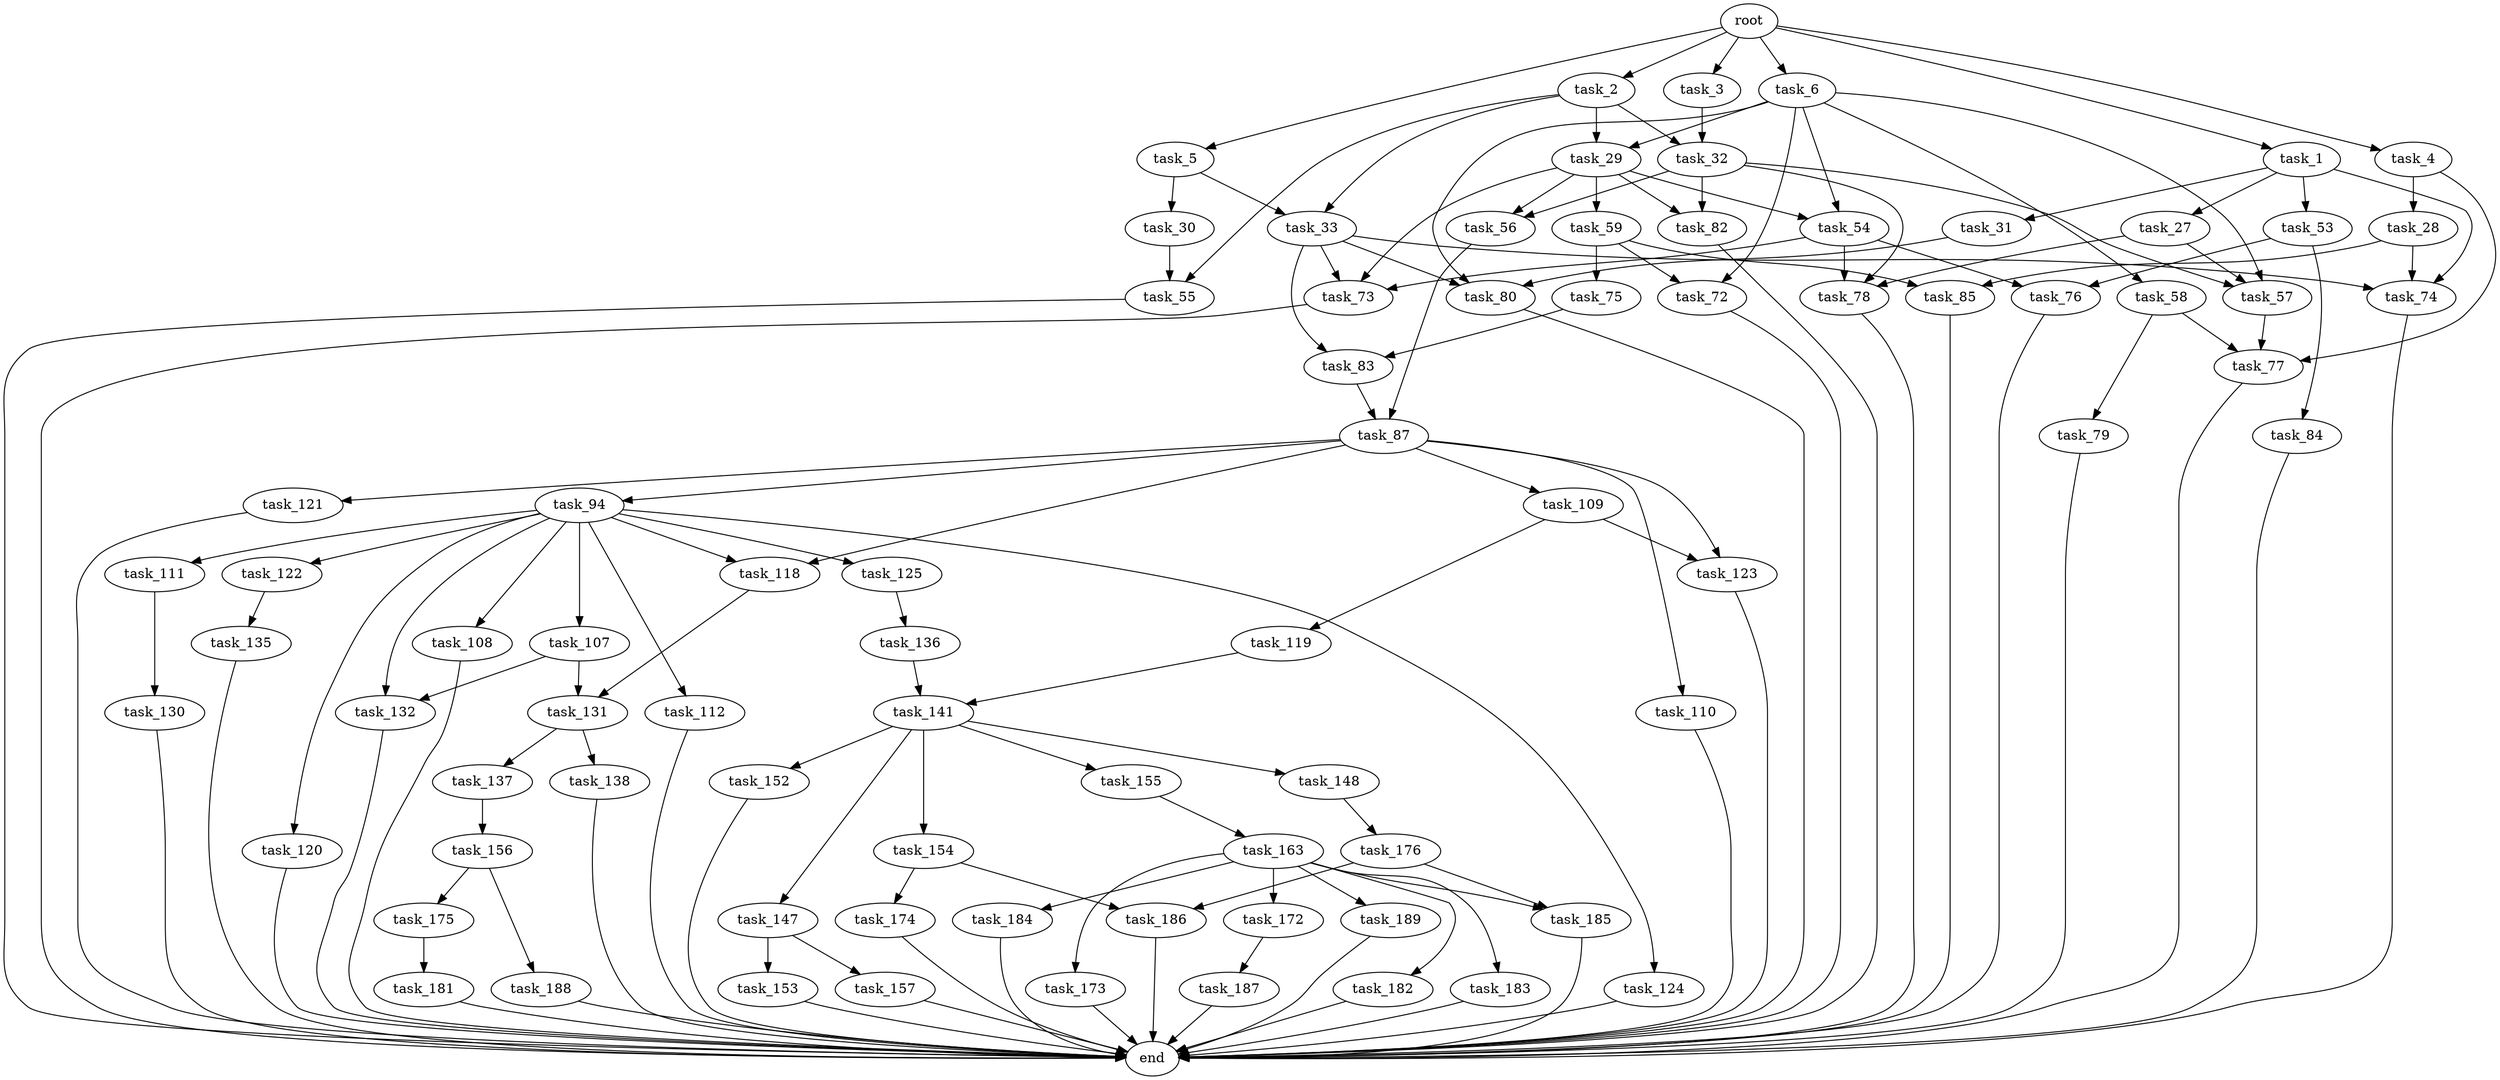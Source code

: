 digraph G {
  root [size="0.000000"];
  task_1 [size="8589934592.000000"];
  task_2 [size="544280264735.000000"];
  task_3 [size="4110516861.000000"];
  task_4 [size="134217728000.000000"];
  task_5 [size="8589934592.000000"];
  task_6 [size="16049418217.000000"];
  task_27 [size="28991029248.000000"];
  task_28 [size="627275095915.000000"];
  task_29 [size="480456869834.000000"];
  task_30 [size="1073741824000.000000"];
  task_31 [size="8589934592.000000"];
  task_32 [size="620461314009.000000"];
  task_33 [size="368293445632.000000"];
  task_53 [size="169116790951.000000"];
  task_54 [size="549755813888.000000"];
  task_55 [size="1073741824000.000000"];
  task_56 [size="1105877420981.000000"];
  task_57 [size="28991029248.000000"];
  task_58 [size="323798077867.000000"];
  task_59 [size="5734296968.000000"];
  task_72 [size="549755813888.000000"];
  task_73 [size="2434915820.000000"];
  task_74 [size="134217728000.000000"];
  task_75 [size="71680109122.000000"];
  task_76 [size="14373887492.000000"];
  task_77 [size="1103060255324.000000"];
  task_78 [size="2187176826.000000"];
  task_79 [size="549755813888.000000"];
  task_80 [size="4708757327.000000"];
  task_82 [size="782757789696.000000"];
  task_83 [size="16904501827.000000"];
  task_84 [size="9385640904.000000"];
  task_85 [size="169667850742.000000"];
  task_87 [size="20637390494.000000"];
  task_94 [size="192937938774.000000"];
  task_107 [size="231928233984.000000"];
  task_108 [size="1073741824000.000000"];
  task_109 [size="1310326852319.000000"];
  task_110 [size="156137573548.000000"];
  task_111 [size="68719476736.000000"];
  task_112 [size="1304303761380.000000"];
  task_118 [size="134217728000.000000"];
  task_119 [size="27699775979.000000"];
  task_120 [size="68719476736.000000"];
  task_121 [size="231928233984.000000"];
  task_122 [size="231928233984.000000"];
  task_123 [size="1102876156687.000000"];
  task_124 [size="31853287476.000000"];
  task_125 [size="1073741824000.000000"];
  task_130 [size="231928233984.000000"];
  task_131 [size="134217728000.000000"];
  task_132 [size="1136674063712.000000"];
  task_135 [size="12611456454.000000"];
  task_136 [size="3063279487.000000"];
  task_137 [size="1850033297.000000"];
  task_138 [size="8589934592.000000"];
  task_141 [size="16669367033.000000"];
  task_147 [size="368293445632.000000"];
  task_148 [size="14343474495.000000"];
  task_152 [size="653930672128.000000"];
  task_153 [size="80072903925.000000"];
  task_154 [size="3873837284.000000"];
  task_155 [size="15989152103.000000"];
  task_156 [size="8589934592.000000"];
  task_157 [size="28991029248.000000"];
  task_163 [size="134217728000.000000"];
  task_172 [size="21206094139.000000"];
  task_173 [size="280584776.000000"];
  task_174 [size="319143753734.000000"];
  task_175 [size="418761779510.000000"];
  task_176 [size="4595475040.000000"];
  task_181 [size="134217728000.000000"];
  task_182 [size="84430741457.000000"];
  task_183 [size="549755813888.000000"];
  task_184 [size="13739220022.000000"];
  task_185 [size="76232998862.000000"];
  task_186 [size="134217728000.000000"];
  task_187 [size="6069001972.000000"];
  task_188 [size="782757789696.000000"];
  task_189 [size="29787952875.000000"];
  end [size="0.000000"];

  root -> task_1 [size="1.000000"];
  root -> task_2 [size="1.000000"];
  root -> task_3 [size="1.000000"];
  root -> task_4 [size="1.000000"];
  root -> task_5 [size="1.000000"];
  root -> task_6 [size="1.000000"];
  task_1 -> task_27 [size="33554432.000000"];
  task_1 -> task_31 [size="33554432.000000"];
  task_1 -> task_53 [size="33554432.000000"];
  task_1 -> task_74 [size="33554432.000000"];
  task_2 -> task_29 [size="536870912.000000"];
  task_2 -> task_32 [size="536870912.000000"];
  task_2 -> task_33 [size="536870912.000000"];
  task_2 -> task_55 [size="536870912.000000"];
  task_3 -> task_32 [size="75497472.000000"];
  task_4 -> task_28 [size="209715200.000000"];
  task_4 -> task_77 [size="209715200.000000"];
  task_5 -> task_30 [size="33554432.000000"];
  task_5 -> task_33 [size="33554432.000000"];
  task_6 -> task_29 [size="301989888.000000"];
  task_6 -> task_54 [size="301989888.000000"];
  task_6 -> task_57 [size="301989888.000000"];
  task_6 -> task_58 [size="301989888.000000"];
  task_6 -> task_72 [size="301989888.000000"];
  task_6 -> task_80 [size="301989888.000000"];
  task_27 -> task_57 [size="75497472.000000"];
  task_27 -> task_78 [size="75497472.000000"];
  task_28 -> task_74 [size="838860800.000000"];
  task_28 -> task_85 [size="838860800.000000"];
  task_29 -> task_54 [size="301989888.000000"];
  task_29 -> task_56 [size="301989888.000000"];
  task_29 -> task_59 [size="301989888.000000"];
  task_29 -> task_73 [size="301989888.000000"];
  task_29 -> task_82 [size="301989888.000000"];
  task_30 -> task_55 [size="838860800.000000"];
  task_31 -> task_80 [size="33554432.000000"];
  task_32 -> task_56 [size="679477248.000000"];
  task_32 -> task_57 [size="679477248.000000"];
  task_32 -> task_78 [size="679477248.000000"];
  task_32 -> task_82 [size="679477248.000000"];
  task_33 -> task_73 [size="411041792.000000"];
  task_33 -> task_74 [size="411041792.000000"];
  task_33 -> task_80 [size="411041792.000000"];
  task_33 -> task_83 [size="411041792.000000"];
  task_53 -> task_76 [size="209715200.000000"];
  task_53 -> task_84 [size="209715200.000000"];
  task_54 -> task_73 [size="536870912.000000"];
  task_54 -> task_76 [size="536870912.000000"];
  task_54 -> task_78 [size="536870912.000000"];
  task_55 -> end [size="1.000000"];
  task_56 -> task_87 [size="679477248.000000"];
  task_57 -> task_77 [size="75497472.000000"];
  task_58 -> task_77 [size="411041792.000000"];
  task_58 -> task_79 [size="411041792.000000"];
  task_59 -> task_72 [size="134217728.000000"];
  task_59 -> task_75 [size="134217728.000000"];
  task_59 -> task_85 [size="134217728.000000"];
  task_72 -> end [size="1.000000"];
  task_73 -> end [size="1.000000"];
  task_74 -> end [size="1.000000"];
  task_75 -> task_83 [size="75497472.000000"];
  task_76 -> end [size="1.000000"];
  task_77 -> end [size="1.000000"];
  task_78 -> end [size="1.000000"];
  task_79 -> end [size="1.000000"];
  task_80 -> end [size="1.000000"];
  task_82 -> end [size="1.000000"];
  task_83 -> task_87 [size="536870912.000000"];
  task_84 -> end [size="1.000000"];
  task_85 -> end [size="1.000000"];
  task_87 -> task_94 [size="411041792.000000"];
  task_87 -> task_109 [size="411041792.000000"];
  task_87 -> task_110 [size="411041792.000000"];
  task_87 -> task_118 [size="411041792.000000"];
  task_87 -> task_121 [size="411041792.000000"];
  task_87 -> task_123 [size="411041792.000000"];
  task_94 -> task_107 [size="838860800.000000"];
  task_94 -> task_108 [size="838860800.000000"];
  task_94 -> task_111 [size="838860800.000000"];
  task_94 -> task_112 [size="838860800.000000"];
  task_94 -> task_118 [size="838860800.000000"];
  task_94 -> task_120 [size="838860800.000000"];
  task_94 -> task_122 [size="838860800.000000"];
  task_94 -> task_124 [size="838860800.000000"];
  task_94 -> task_125 [size="838860800.000000"];
  task_94 -> task_132 [size="838860800.000000"];
  task_107 -> task_131 [size="301989888.000000"];
  task_107 -> task_132 [size="301989888.000000"];
  task_108 -> end [size="1.000000"];
  task_109 -> task_119 [size="838860800.000000"];
  task_109 -> task_123 [size="838860800.000000"];
  task_110 -> end [size="1.000000"];
  task_111 -> task_130 [size="134217728.000000"];
  task_112 -> end [size="1.000000"];
  task_118 -> task_131 [size="209715200.000000"];
  task_119 -> task_141 [size="134217728.000000"];
  task_120 -> end [size="1.000000"];
  task_121 -> end [size="1.000000"];
  task_122 -> task_135 [size="301989888.000000"];
  task_123 -> end [size="1.000000"];
  task_124 -> end [size="1.000000"];
  task_125 -> task_136 [size="838860800.000000"];
  task_130 -> end [size="1.000000"];
  task_131 -> task_137 [size="209715200.000000"];
  task_131 -> task_138 [size="209715200.000000"];
  task_132 -> end [size="1.000000"];
  task_135 -> end [size="1.000000"];
  task_136 -> task_141 [size="75497472.000000"];
  task_137 -> task_156 [size="33554432.000000"];
  task_138 -> end [size="1.000000"];
  task_141 -> task_147 [size="536870912.000000"];
  task_141 -> task_148 [size="536870912.000000"];
  task_141 -> task_152 [size="536870912.000000"];
  task_141 -> task_154 [size="536870912.000000"];
  task_141 -> task_155 [size="536870912.000000"];
  task_147 -> task_153 [size="411041792.000000"];
  task_147 -> task_157 [size="411041792.000000"];
  task_148 -> task_176 [size="838860800.000000"];
  task_152 -> end [size="1.000000"];
  task_153 -> end [size="1.000000"];
  task_154 -> task_174 [size="75497472.000000"];
  task_154 -> task_186 [size="75497472.000000"];
  task_155 -> task_163 [size="536870912.000000"];
  task_156 -> task_175 [size="33554432.000000"];
  task_156 -> task_188 [size="33554432.000000"];
  task_157 -> end [size="1.000000"];
  task_163 -> task_172 [size="209715200.000000"];
  task_163 -> task_173 [size="209715200.000000"];
  task_163 -> task_182 [size="209715200.000000"];
  task_163 -> task_183 [size="209715200.000000"];
  task_163 -> task_184 [size="209715200.000000"];
  task_163 -> task_185 [size="209715200.000000"];
  task_163 -> task_189 [size="209715200.000000"];
  task_172 -> task_187 [size="33554432.000000"];
  task_173 -> end [size="1.000000"];
  task_174 -> end [size="1.000000"];
  task_175 -> task_181 [size="411041792.000000"];
  task_176 -> task_185 [size="75497472.000000"];
  task_176 -> task_186 [size="75497472.000000"];
  task_181 -> end [size="1.000000"];
  task_182 -> end [size="1.000000"];
  task_183 -> end [size="1.000000"];
  task_184 -> end [size="1.000000"];
  task_185 -> end [size="1.000000"];
  task_186 -> end [size="1.000000"];
  task_187 -> end [size="1.000000"];
  task_188 -> end [size="1.000000"];
  task_189 -> end [size="1.000000"];
}
